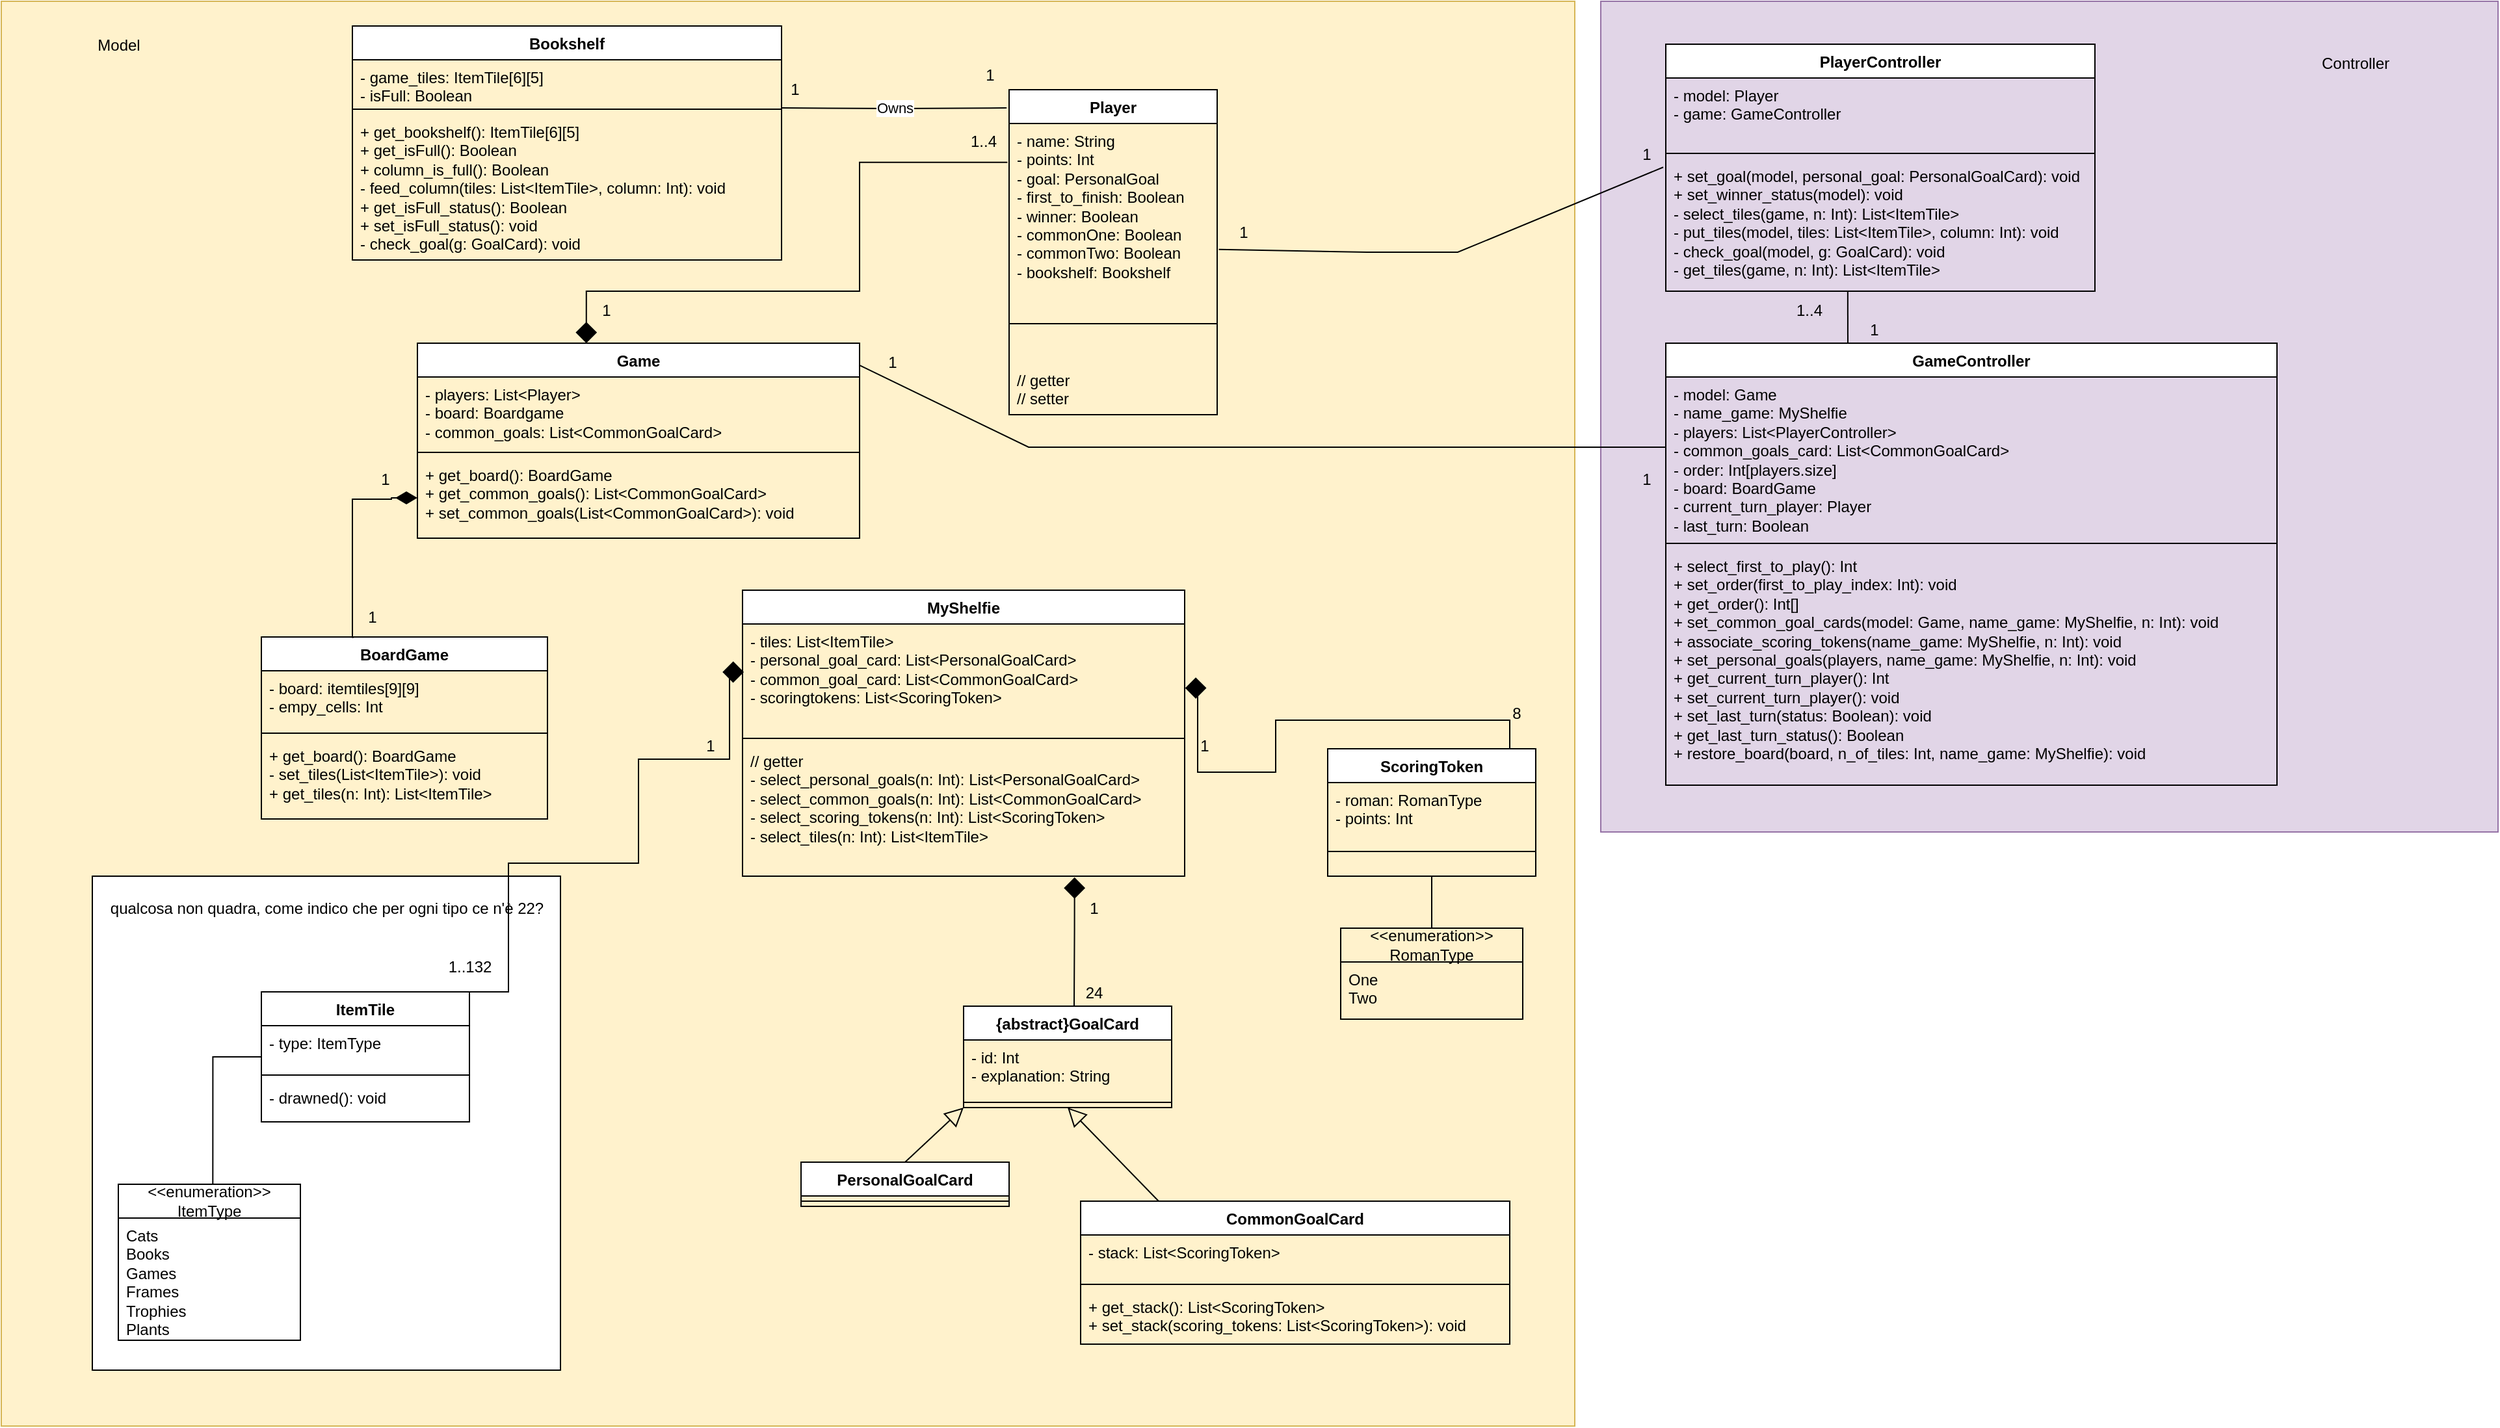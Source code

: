 <mxfile version="21.0.10" type="device"><diagram id="C5RBs43oDa-KdzZeNtuy" name="Page-1"><mxGraphModel dx="3752" dy="1371" grid="1" gridSize="10" guides="1" tooltips="1" connect="1" arrows="1" fold="1" page="1" pageScale="1" pageWidth="1200" pageHeight="1920" math="0" shadow="0"><root><mxCell id="WIyWlLk6GJQsqaUBKTNV-0"/><mxCell id="WIyWlLk6GJQsqaUBKTNV-1" parent="WIyWlLk6GJQsqaUBKTNV-0"/><mxCell id="LxCdEj3KhAn1owsQFWz7-55" value="" style="rounded=0;whiteSpace=wrap;html=1;fillColor=#e1d5e7;strokeColor=#9673a6;" vertex="1" parent="WIyWlLk6GJQsqaUBKTNV-1"><mxGeometry x="120" y="101" width="690" height="639" as="geometry"/></mxCell><mxCell id="LxCdEj3KhAn1owsQFWz7-54" value="" style="rounded=0;whiteSpace=wrap;html=1;fillColor=#fff2cc;strokeColor=#d6b656;" vertex="1" parent="WIyWlLk6GJQsqaUBKTNV-1"><mxGeometry x="-1110" y="101" width="1210" height="1096" as="geometry"/></mxCell><mxCell id="LxCdEj3KhAn1owsQFWz7-4" value="" style="rounded=0;whiteSpace=wrap;html=1;" vertex="1" parent="WIyWlLk6GJQsqaUBKTNV-1"><mxGeometry x="-1040" y="774" width="360" height="380" as="geometry"/></mxCell><mxCell id="F1TSZy9JPkjAj7uRSwjA-4" value="GameController" style="swimlane;fontStyle=1;align=center;verticalAlign=top;childLayout=stackLayout;horizontal=1;startSize=26;horizontalStack=0;resizeParent=1;resizeParentMax=0;resizeLast=0;collapsible=1;marginBottom=0;whiteSpace=wrap;html=1;" parent="WIyWlLk6GJQsqaUBKTNV-1" vertex="1"><mxGeometry x="170" y="364" width="470" height="340" as="geometry"/></mxCell><mxCell id="F1TSZy9JPkjAj7uRSwjA-5" value="- model: Game&lt;br&gt;-&amp;nbsp;name_game: MyShelfie&lt;br&gt;- players: List&amp;lt;PlayerController&amp;gt;&lt;br&gt;- common_goals_card: List&amp;lt;CommonGoalCard&amp;gt;&lt;br&gt;- order: Int[players.size]&lt;br&gt;- board: BoardGame&lt;br&gt;- current_turn_player: Player&lt;br&gt;- last_turn: Boolean" style="text;strokeColor=none;fillColor=none;align=left;verticalAlign=top;spacingLeft=4;spacingRight=4;overflow=hidden;rotatable=0;points=[[0,0.5],[1,0.5]];portConstraint=eastwest;whiteSpace=wrap;html=1;" parent="F1TSZy9JPkjAj7uRSwjA-4" vertex="1"><mxGeometry y="26" width="470" height="124" as="geometry"/></mxCell><mxCell id="F1TSZy9JPkjAj7uRSwjA-6" value="" style="line;strokeWidth=1;fillColor=none;align=left;verticalAlign=middle;spacingTop=-1;spacingLeft=3;spacingRight=3;rotatable=0;labelPosition=right;points=[];portConstraint=eastwest;strokeColor=inherit;" parent="F1TSZy9JPkjAj7uRSwjA-4" vertex="1"><mxGeometry y="150" width="470" height="8" as="geometry"/></mxCell><mxCell id="F1TSZy9JPkjAj7uRSwjA-7" value="+ select_first_to_play(): Int&lt;br&gt;+ set_order(first_to_play_index: Int): void&lt;br&gt;+ get_order(): Int[]&lt;br&gt;+ set_common_goal_cards(model: Game, name_game: MyShelfie, n: Int): void&lt;br&gt;+ associate_scoring_tokens(name_game: MyShelfie, n: Int): void&lt;br&gt;+ set_personal_goals(players, name_game: MyShelfie, n: Int): void&lt;br&gt;+ get_current_turn_player(): Int&lt;br&gt;+ set_current_turn_player(): void&lt;br&gt;+ set_last_turn(status: Boolean): void&lt;br&gt;+ get_last_turn_status(): Boolean&lt;br&gt;+ restore_board(board, n_of_tiles: Int, name_game: MyShelfie): void&lt;br&gt;" style="text;strokeColor=none;fillColor=none;align=left;verticalAlign=top;spacingLeft=4;spacingRight=4;overflow=hidden;rotatable=0;points=[[0,0.5],[1,0.5]];portConstraint=eastwest;whiteSpace=wrap;html=1;" parent="F1TSZy9JPkjAj7uRSwjA-4" vertex="1"><mxGeometry y="158" width="470" height="182" as="geometry"/></mxCell><mxCell id="F1TSZy9JPkjAj7uRSwjA-8" value="PlayerController" style="swimlane;fontStyle=1;align=center;verticalAlign=top;childLayout=stackLayout;horizontal=1;startSize=26;horizontalStack=0;resizeParent=1;resizeParentMax=0;resizeLast=0;collapsible=1;marginBottom=0;whiteSpace=wrap;html=1;" parent="WIyWlLk6GJQsqaUBKTNV-1" vertex="1"><mxGeometry x="170" y="134" width="330" height="190" as="geometry"/></mxCell><mxCell id="F1TSZy9JPkjAj7uRSwjA-9" value="- model: Player&lt;br&gt;- game: GameController" style="text;strokeColor=none;fillColor=none;align=left;verticalAlign=top;spacingLeft=4;spacingRight=4;overflow=hidden;rotatable=0;points=[[0,0.5],[1,0.5]];portConstraint=eastwest;whiteSpace=wrap;html=1;" parent="F1TSZy9JPkjAj7uRSwjA-8" vertex="1"><mxGeometry y="26" width="330" height="54" as="geometry"/></mxCell><mxCell id="F1TSZy9JPkjAj7uRSwjA-10" value="" style="line;strokeWidth=1;fillColor=none;align=left;verticalAlign=middle;spacingTop=-1;spacingLeft=3;spacingRight=3;rotatable=0;labelPosition=right;points=[];portConstraint=eastwest;strokeColor=inherit;" parent="F1TSZy9JPkjAj7uRSwjA-8" vertex="1"><mxGeometry y="80" width="330" height="8" as="geometry"/></mxCell><mxCell id="F1TSZy9JPkjAj7uRSwjA-11" value="+ set_goal(model, personal_goal: PersonalGoalCard): void&lt;br&gt;+ set_winner_status(model): void&lt;br&gt;- select_tiles(game, n: Int): List&amp;lt;ItemTile&amp;gt;&lt;br&gt;- put_tiles(model, tiles: List&amp;lt;ItemTile&amp;gt;, column: Int): void&lt;br&gt;- check_goal(model, g: GoalCard): void&lt;br&gt;- get_tiles(game, n: Int): List&amp;lt;ItemTile&amp;gt;" style="text;strokeColor=none;fillColor=none;align=left;verticalAlign=top;spacingLeft=4;spacingRight=4;overflow=hidden;rotatable=0;points=[[0,0.5],[1,0.5]];portConstraint=eastwest;whiteSpace=wrap;html=1;" parent="F1TSZy9JPkjAj7uRSwjA-8" vertex="1"><mxGeometry y="88" width="330" height="102" as="geometry"/></mxCell><mxCell id="F1TSZy9JPkjAj7uRSwjA-12" value="BoardGame" style="swimlane;fontStyle=1;align=center;verticalAlign=top;childLayout=stackLayout;horizontal=1;startSize=26;horizontalStack=0;resizeParent=1;resizeParentMax=0;resizeLast=0;collapsible=1;marginBottom=0;whiteSpace=wrap;html=1;" parent="WIyWlLk6GJQsqaUBKTNV-1" vertex="1"><mxGeometry x="-910" y="590" width="220" height="140" as="geometry"/></mxCell><mxCell id="F1TSZy9JPkjAj7uRSwjA-13" value="- board: itemtiles[9][9]&lt;br&gt;- empy_cells: Int" style="text;strokeColor=none;fillColor=none;align=left;verticalAlign=top;spacingLeft=4;spacingRight=4;overflow=hidden;rotatable=0;points=[[0,0.5],[1,0.5]];portConstraint=eastwest;whiteSpace=wrap;html=1;" parent="F1TSZy9JPkjAj7uRSwjA-12" vertex="1"><mxGeometry y="26" width="220" height="44" as="geometry"/></mxCell><mxCell id="F1TSZy9JPkjAj7uRSwjA-14" value="" style="line;strokeWidth=1;fillColor=none;align=left;verticalAlign=middle;spacingTop=-1;spacingLeft=3;spacingRight=3;rotatable=0;labelPosition=right;points=[];portConstraint=eastwest;strokeColor=inherit;" parent="F1TSZy9JPkjAj7uRSwjA-12" vertex="1"><mxGeometry y="70" width="220" height="8" as="geometry"/></mxCell><mxCell id="F1TSZy9JPkjAj7uRSwjA-15" value="+ get_board(): BoardGame&lt;br&gt;- set_tiles(List&amp;lt;ItemTile&amp;gt;): void&lt;br&gt;+ get_tiles(n: Int): List&amp;lt;ItemTile&amp;gt;" style="text;strokeColor=none;fillColor=none;align=left;verticalAlign=top;spacingLeft=4;spacingRight=4;overflow=hidden;rotatable=0;points=[[0,0.5],[1,0.5]];portConstraint=eastwest;whiteSpace=wrap;html=1;" parent="F1TSZy9JPkjAj7uRSwjA-12" vertex="1"><mxGeometry y="78" width="220" height="62" as="geometry"/></mxCell><mxCell id="F1TSZy9JPkjAj7uRSwjA-21" value="" style="endArrow=none;html=1;edgeStyle=orthogonalEdgeStyle;rounded=0;exitX=0.519;exitY=-0.004;exitDx=0;exitDy=0;exitPerimeter=0;entryX=0;entryY=0.5;entryDx=0;entryDy=0;" parent="WIyWlLk6GJQsqaUBKTNV-1" source="F1TSZy9JPkjAj7uRSwjA-24" target="5485dgcULY-4dK9w4wmy-19" edge="1"><mxGeometry relative="1" as="geometry"><mxPoint x="423" y="354" as="sourcePoint"/><mxPoint x="-700.64" y="718.936" as="targetPoint"/></mxGeometry></mxCell><mxCell id="F1TSZy9JPkjAj7uRSwjA-24" value="&amp;lt;&amp;lt;enumeration&amp;gt;&amp;gt;&lt;br&gt;ItemType" style="swimlane;fontStyle=0;childLayout=stackLayout;horizontal=1;startSize=26;fillColor=none;horizontalStack=0;resizeParent=1;resizeParentMax=0;resizeLast=0;collapsible=1;marginBottom=0;whiteSpace=wrap;html=1;" parent="WIyWlLk6GJQsqaUBKTNV-1" vertex="1"><mxGeometry x="-1020" y="1011" width="140" height="120" as="geometry"/></mxCell><mxCell id="F1TSZy9JPkjAj7uRSwjA-26" value="Cats&lt;br&gt;Books&lt;br&gt;Games&lt;br&gt;Frames&lt;br&gt;Trophies&lt;br&gt;Plants" style="text;strokeColor=none;fillColor=none;align=left;verticalAlign=top;spacingLeft=4;spacingRight=4;overflow=hidden;rotatable=0;points=[[0,0.5],[1,0.5]];portConstraint=eastwest;whiteSpace=wrap;html=1;" parent="F1TSZy9JPkjAj7uRSwjA-24" vertex="1"><mxGeometry y="26" width="140" height="94" as="geometry"/></mxCell><mxCell id="F1TSZy9JPkjAj7uRSwjA-32" value="{abstract}GoalCard" style="swimlane;fontStyle=1;align=center;verticalAlign=top;childLayout=stackLayout;horizontal=1;startSize=26;horizontalStack=0;resizeParent=1;resizeParentMax=0;resizeLast=0;collapsible=1;marginBottom=0;whiteSpace=wrap;html=1;" parent="WIyWlLk6GJQsqaUBKTNV-1" vertex="1"><mxGeometry x="-370" y="874" width="160" height="78" as="geometry"/></mxCell><mxCell id="F1TSZy9JPkjAj7uRSwjA-33" value="- id: Int&lt;br&gt;- explanation: String&lt;br&gt;" style="text;strokeColor=none;fillColor=none;align=left;verticalAlign=top;spacingLeft=4;spacingRight=4;overflow=hidden;rotatable=0;points=[[0,0.5],[1,0.5]];portConstraint=eastwest;whiteSpace=wrap;html=1;" parent="F1TSZy9JPkjAj7uRSwjA-32" vertex="1"><mxGeometry y="26" width="160" height="44" as="geometry"/></mxCell><mxCell id="F1TSZy9JPkjAj7uRSwjA-34" value="" style="line;strokeWidth=1;fillColor=none;align=left;verticalAlign=middle;spacingTop=-1;spacingLeft=3;spacingRight=3;rotatable=0;labelPosition=right;points=[];portConstraint=eastwest;strokeColor=inherit;" parent="F1TSZy9JPkjAj7uRSwjA-32" vertex="1"><mxGeometry y="70" width="160" height="8" as="geometry"/></mxCell><mxCell id="F1TSZy9JPkjAj7uRSwjA-36" value="PersonalGoalCard" style="swimlane;fontStyle=1;align=center;verticalAlign=top;childLayout=stackLayout;horizontal=1;startSize=26;horizontalStack=0;resizeParent=1;resizeParentMax=0;resizeLast=0;collapsible=1;marginBottom=0;whiteSpace=wrap;html=1;" parent="WIyWlLk6GJQsqaUBKTNV-1" vertex="1"><mxGeometry x="-495" y="994" width="160" height="34" as="geometry"><mxRectangle x="15" y="860" width="150" height="30" as="alternateBounds"/></mxGeometry></mxCell><mxCell id="F1TSZy9JPkjAj7uRSwjA-38" value="" style="line;strokeWidth=1;fillColor=none;align=left;verticalAlign=middle;spacingTop=-1;spacingLeft=3;spacingRight=3;rotatable=0;labelPosition=right;points=[];portConstraint=eastwest;strokeColor=inherit;" parent="F1TSZy9JPkjAj7uRSwjA-36" vertex="1"><mxGeometry y="26" width="160" height="8" as="geometry"/></mxCell><mxCell id="F1TSZy9JPkjAj7uRSwjA-44" value="" style="endArrow=block;endFill=0;endSize=12;html=1;rounded=0;exitX=0.5;exitY=0;exitDx=0;exitDy=0;entryX=0;entryY=1;entryDx=0;entryDy=0;" parent="WIyWlLk6GJQsqaUBKTNV-1" source="F1TSZy9JPkjAj7uRSwjA-36" target="F1TSZy9JPkjAj7uRSwjA-32" edge="1"><mxGeometry width="160" relative="1" as="geometry"><mxPoint x="-90" y="514" as="sourcePoint"/><mxPoint x="-50" y="464" as="targetPoint"/></mxGeometry></mxCell><mxCell id="F1TSZy9JPkjAj7uRSwjA-47" value="" style="endArrow=block;endFill=0;endSize=12;html=1;rounded=0;exitX=0.5;exitY=0;exitDx=0;exitDy=0;entryX=0.5;entryY=1;entryDx=0;entryDy=0;" parent="WIyWlLk6GJQsqaUBKTNV-1" target="F1TSZy9JPkjAj7uRSwjA-32" edge="1"><mxGeometry width="160" relative="1" as="geometry"><mxPoint x="-220" y="1024" as="sourcePoint"/><mxPoint x="-22.32" y="487.22" as="targetPoint"/></mxGeometry></mxCell><mxCell id="F1TSZy9JPkjAj7uRSwjA-48" value="ScoringToken" style="swimlane;fontStyle=1;align=center;verticalAlign=top;childLayout=stackLayout;horizontal=1;startSize=26;horizontalStack=0;resizeParent=1;resizeParentMax=0;resizeLast=0;collapsible=1;marginBottom=0;whiteSpace=wrap;html=1;" parent="WIyWlLk6GJQsqaUBKTNV-1" vertex="1"><mxGeometry x="-90" y="676" width="160" height="98" as="geometry"/></mxCell><mxCell id="F1TSZy9JPkjAj7uRSwjA-49" value="- roman: RomanType&lt;br&gt;- points: Int" style="text;strokeColor=none;fillColor=none;align=left;verticalAlign=top;spacingLeft=4;spacingRight=4;overflow=hidden;rotatable=0;points=[[0,0.5],[1,0.5]];portConstraint=eastwest;whiteSpace=wrap;html=1;" parent="F1TSZy9JPkjAj7uRSwjA-48" vertex="1"><mxGeometry y="26" width="160" height="34" as="geometry"/></mxCell><mxCell id="F1TSZy9JPkjAj7uRSwjA-50" value="" style="line;strokeWidth=1;fillColor=none;align=left;verticalAlign=middle;spacingTop=-1;spacingLeft=3;spacingRight=3;rotatable=0;labelPosition=right;points=[];portConstraint=eastwest;strokeColor=inherit;" parent="F1TSZy9JPkjAj7uRSwjA-48" vertex="1"><mxGeometry y="60" width="160" height="38" as="geometry"/></mxCell><mxCell id="WYaVGc8kRW6vMjfflRtV-0" value="MyShelfie" style="swimlane;fontStyle=1;align=center;verticalAlign=top;childLayout=stackLayout;horizontal=1;startSize=26;horizontalStack=0;resizeParent=1;resizeParentMax=0;resizeLast=0;collapsible=1;marginBottom=0;whiteSpace=wrap;html=1;" parent="WIyWlLk6GJQsqaUBKTNV-1" vertex="1"><mxGeometry x="-540" y="554" width="340" height="220" as="geometry"/></mxCell><mxCell id="WYaVGc8kRW6vMjfflRtV-1" value="- tiles: List&amp;lt;ItemTile&amp;gt;&lt;br&gt;- personal_goal_card: List&amp;lt;PersonalGoalCard&amp;gt;&lt;br&gt;- common_goal_card: List&amp;lt;CommonGoalCard&amp;gt;&lt;br&gt;- scoringtokens: List&amp;lt;ScoringToken&amp;gt;" style="text;strokeColor=none;fillColor=none;align=left;verticalAlign=top;spacingLeft=4;spacingRight=4;overflow=hidden;rotatable=0;points=[[0,0.5],[1,0.5]];portConstraint=eastwest;whiteSpace=wrap;html=1;" parent="WYaVGc8kRW6vMjfflRtV-0" vertex="1"><mxGeometry y="26" width="340" height="84" as="geometry"/></mxCell><mxCell id="WYaVGc8kRW6vMjfflRtV-2" value="" style="line;strokeWidth=1;fillColor=none;align=left;verticalAlign=middle;spacingTop=-1;spacingLeft=3;spacingRight=3;rotatable=0;labelPosition=right;points=[];portConstraint=eastwest;strokeColor=inherit;" parent="WYaVGc8kRW6vMjfflRtV-0" vertex="1"><mxGeometry y="110" width="340" height="8" as="geometry"/></mxCell><mxCell id="WYaVGc8kRW6vMjfflRtV-3" value="// getter&lt;br&gt;- select_personal_goals(n: Int): List&amp;lt;PersonalGoalCard&amp;gt;&lt;br&gt;- select_common_goals(n: Int): List&amp;lt;CommonGoalCard&amp;gt;&lt;br&gt;- select_scoring_tokens(n: Int): List&amp;lt;ScoringToken&amp;gt;&lt;br&gt;- select_tiles(n: Int): List&amp;lt;ItemTile&amp;gt;" style="text;strokeColor=none;fillColor=none;align=left;verticalAlign=top;spacingLeft=4;spacingRight=4;overflow=hidden;rotatable=0;points=[[0,0.5],[1,0.5]];portConstraint=eastwest;whiteSpace=wrap;html=1;" parent="WYaVGc8kRW6vMjfflRtV-0" vertex="1"><mxGeometry y="118" width="340" height="102" as="geometry"/></mxCell><mxCell id="WYaVGc8kRW6vMjfflRtV-4" value="&amp;lt;&amp;lt;enumeration&amp;gt;&amp;gt;&lt;br&gt;RomanType" style="swimlane;fontStyle=0;childLayout=stackLayout;horizontal=1;startSize=26;fillColor=none;horizontalStack=0;resizeParent=1;resizeParentMax=0;resizeLast=0;collapsible=1;marginBottom=0;whiteSpace=wrap;html=1;" parent="WIyWlLk6GJQsqaUBKTNV-1" vertex="1"><mxGeometry x="-80" y="814" width="140" height="70" as="geometry"/></mxCell><mxCell id="WYaVGc8kRW6vMjfflRtV-5" value="One&lt;br&gt;Two" style="text;strokeColor=none;fillColor=none;align=left;verticalAlign=top;spacingLeft=4;spacingRight=4;overflow=hidden;rotatable=0;points=[[0,0.5],[1,0.5]];portConstraint=eastwest;whiteSpace=wrap;html=1;" parent="WYaVGc8kRW6vMjfflRtV-4" vertex="1"><mxGeometry y="26" width="140" height="44" as="geometry"/></mxCell><mxCell id="WYaVGc8kRW6vMjfflRtV-53" value="" style="endArrow=none;html=1;edgeStyle=orthogonalEdgeStyle;rounded=0;exitX=0.5;exitY=0;exitDx=0;exitDy=0;entryX=0.5;entryY=1;entryDx=0;entryDy=0;" parent="WIyWlLk6GJQsqaUBKTNV-1" source="WYaVGc8kRW6vMjfflRtV-4" target="F1TSZy9JPkjAj7uRSwjA-48" edge="1"><mxGeometry relative="1" as="geometry"><mxPoint x="200" y="554.0" as="sourcePoint"/><mxPoint x="86" y="555" as="targetPoint"/></mxGeometry></mxCell><mxCell id="5485dgcULY-4dK9w4wmy-4" value="" style="endArrow=none;html=1;endSize=12;startArrow=diamond;startSize=14;startFill=1;edgeStyle=orthogonalEdgeStyle;align=left;verticalAlign=bottom;rounded=0;endFill=0;exitX=0.382;exitY=0;exitDx=0;exitDy=0;exitPerimeter=0;entryX=-0.008;entryY=0.241;entryDx=0;entryDy=0;entryPerimeter=0;" parent="WIyWlLk6GJQsqaUBKTNV-1" target="LUPm3Ng8WnMKW6dec9mH-8" edge="1" source="LUPm3Ng8WnMKW6dec9mH-1"><mxGeometry x="-0.91" y="-35" relative="1" as="geometry"><mxPoint x="-670" y="304" as="sourcePoint"/><mxPoint x="-390" y="254" as="targetPoint"/><mxPoint as="offset"/><Array as="points"><mxPoint x="-660" y="324"/><mxPoint x="-450" y="324"/><mxPoint x="-450" y="225"/></Array></mxGeometry></mxCell><mxCell id="5485dgcULY-4dK9w4wmy-5" value="1..4" style="text;html=1;align=center;verticalAlign=middle;resizable=0;points=[];autosize=1;strokeColor=none;fillColor=none;" parent="WIyWlLk6GJQsqaUBKTNV-1" vertex="1"><mxGeometry x="-375" y="194" width="40" height="30" as="geometry"/></mxCell><mxCell id="5485dgcULY-4dK9w4wmy-6" value="1" style="text;html=1;align=center;verticalAlign=middle;resizable=0;points=[];autosize=1;strokeColor=none;fillColor=none;" parent="WIyWlLk6GJQsqaUBKTNV-1" vertex="1"><mxGeometry x="-660" y="324" width="30" height="30" as="geometry"/></mxCell><mxCell id="5485dgcULY-4dK9w4wmy-12" value="Owns" style="endArrow=none;html=1;endSize=12;startArrow=none;startSize=14;startFill=0;edgeStyle=orthogonalEdgeStyle;rounded=0;endFill=0;entryX=-0.012;entryY=0.056;entryDx=0;entryDy=0;entryPerimeter=0;" parent="WIyWlLk6GJQsqaUBKTNV-1" target="LUPm3Ng8WnMKW6dec9mH-7" edge="1"><mxGeometry relative="1" as="geometry"><mxPoint x="-510" y="183" as="sourcePoint"/><mxPoint x="-390" y="174" as="targetPoint"/></mxGeometry></mxCell><mxCell id="5485dgcULY-4dK9w4wmy-16" value="1" style="text;html=1;align=center;verticalAlign=middle;resizable=0;points=[];autosize=1;strokeColor=none;fillColor=none;" parent="WIyWlLk6GJQsqaUBKTNV-1" vertex="1"><mxGeometry x="-515" y="154" width="30" height="30" as="geometry"/></mxCell><mxCell id="5485dgcULY-4dK9w4wmy-17" value="1" style="text;html=1;align=center;verticalAlign=middle;resizable=0;points=[];autosize=1;strokeColor=none;fillColor=none;" parent="WIyWlLk6GJQsqaUBKTNV-1" vertex="1"><mxGeometry x="-365" y="143" width="30" height="30" as="geometry"/></mxCell><mxCell id="5485dgcULY-4dK9w4wmy-19" value="ItemTile" style="swimlane;fontStyle=1;align=center;verticalAlign=top;childLayout=stackLayout;horizontal=1;startSize=26;horizontalStack=0;resizeParent=1;resizeParentMax=0;resizeLast=0;collapsible=1;marginBottom=0;whiteSpace=wrap;html=1;" parent="WIyWlLk6GJQsqaUBKTNV-1" vertex="1"><mxGeometry x="-910" y="863" width="160" height="100" as="geometry"/></mxCell><mxCell id="5485dgcULY-4dK9w4wmy-20" value="- type: ItemType" style="text;strokeColor=none;fillColor=none;align=left;verticalAlign=top;spacingLeft=4;spacingRight=4;overflow=hidden;rotatable=0;points=[[0,0.5],[1,0.5]];portConstraint=eastwest;whiteSpace=wrap;html=1;" parent="5485dgcULY-4dK9w4wmy-19" vertex="1"><mxGeometry y="26" width="160" height="34" as="geometry"/></mxCell><mxCell id="5485dgcULY-4dK9w4wmy-21" value="" style="line;strokeWidth=1;fillColor=none;align=left;verticalAlign=middle;spacingTop=-1;spacingLeft=3;spacingRight=3;rotatable=0;labelPosition=right;points=[];portConstraint=eastwest;strokeColor=inherit;" parent="5485dgcULY-4dK9w4wmy-19" vertex="1"><mxGeometry y="60" width="160" height="8" as="geometry"/></mxCell><mxCell id="5485dgcULY-4dK9w4wmy-22" value="- drawned(): void&lt;br&gt;" style="text;strokeColor=none;fillColor=none;align=left;verticalAlign=top;spacingLeft=4;spacingRight=4;overflow=hidden;rotatable=0;points=[[0,0.5],[1,0.5]];portConstraint=eastwest;whiteSpace=wrap;html=1;" parent="5485dgcULY-4dK9w4wmy-19" vertex="1"><mxGeometry y="68" width="160" height="32" as="geometry"/></mxCell><mxCell id="5485dgcULY-4dK9w4wmy-23" value="" style="endArrow=none;html=1;endSize=12;startArrow=diamond;startSize=14;startFill=1;edgeStyle=orthogonalEdgeStyle;align=left;verticalAlign=bottom;rounded=0;exitX=0.003;exitY=0.441;exitDx=0;exitDy=0;endFill=0;exitPerimeter=0;entryX=0.5;entryY=0;entryDx=0;entryDy=0;" parent="WIyWlLk6GJQsqaUBKTNV-1" source="WYaVGc8kRW6vMjfflRtV-1" target="5485dgcULY-4dK9w4wmy-19" edge="1"><mxGeometry x="-0.91" y="-35" relative="1" as="geometry"><mxPoint x="-510" y="809" as="sourcePoint"/><mxPoint x="-610" y="764" as="targetPoint"/><mxPoint as="offset"/><Array as="points"><mxPoint x="-550" y="617"/><mxPoint x="-550" y="684"/><mxPoint x="-620" y="684"/><mxPoint x="-620" y="764"/><mxPoint x="-720" y="764"/><mxPoint x="-720" y="863"/></Array></mxGeometry></mxCell><mxCell id="5485dgcULY-4dK9w4wmy-26" value="1" style="text;html=1;align=center;verticalAlign=middle;resizable=0;points=[];autosize=1;strokeColor=none;fillColor=none;" parent="WIyWlLk6GJQsqaUBKTNV-1" vertex="1"><mxGeometry x="-580" y="659" width="30" height="30" as="geometry"/></mxCell><mxCell id="5485dgcULY-4dK9w4wmy-28" value="1..132" style="text;html=1;align=center;verticalAlign=middle;resizable=0;points=[];autosize=1;strokeColor=none;fillColor=none;" parent="WIyWlLk6GJQsqaUBKTNV-1" vertex="1"><mxGeometry x="-780" y="829" width="60" height="30" as="geometry"/></mxCell><mxCell id="5485dgcULY-4dK9w4wmy-31" value="" style="endArrow=none;html=1;endSize=12;startArrow=diamond;startSize=14;startFill=1;edgeStyle=orthogonalEdgeStyle;align=left;verticalAlign=bottom;rounded=0;exitX=0.751;exitY=1.009;exitDx=0;exitDy=0;endFill=0;exitPerimeter=0;" parent="WIyWlLk6GJQsqaUBKTNV-1" source="WYaVGc8kRW6vMjfflRtV-3" edge="1"><mxGeometry x="-0.91" y="-35" relative="1" as="geometry"><mxPoint x="-340" y="824" as="sourcePoint"/><mxPoint x="-283" y="874" as="targetPoint"/><mxPoint as="offset"/><Array as="points"><mxPoint x="-285" y="814"/><mxPoint x="-285" y="874"/></Array></mxGeometry></mxCell><mxCell id="5485dgcULY-4dK9w4wmy-32" value="24" style="text;html=1;align=center;verticalAlign=middle;resizable=0;points=[];autosize=1;strokeColor=none;fillColor=none;" parent="WIyWlLk6GJQsqaUBKTNV-1" vertex="1"><mxGeometry x="-290" y="849" width="40" height="30" as="geometry"/></mxCell><mxCell id="5485dgcULY-4dK9w4wmy-33" value="1" style="text;html=1;align=center;verticalAlign=middle;resizable=0;points=[];autosize=1;strokeColor=none;fillColor=none;" parent="WIyWlLk6GJQsqaUBKTNV-1" vertex="1"><mxGeometry x="-285" y="784" width="30" height="30" as="geometry"/></mxCell><mxCell id="5485dgcULY-4dK9w4wmy-34" value="" style="endArrow=none;html=1;endSize=12;startArrow=diamond;startSize=14;startFill=1;edgeStyle=orthogonalEdgeStyle;align=left;verticalAlign=bottom;rounded=0;endFill=0;entryX=0.313;entryY=0;entryDx=0;entryDy=0;entryPerimeter=0;exitX=1.001;exitY=0.587;exitDx=0;exitDy=0;exitPerimeter=0;" parent="WIyWlLk6GJQsqaUBKTNV-1" source="WYaVGc8kRW6vMjfflRtV-1" target="F1TSZy9JPkjAj7uRSwjA-48" edge="1"><mxGeometry x="-0.91" y="-35" relative="1" as="geometry"><mxPoint x="-70" y="704" as="sourcePoint"/><mxPoint x="-40" y="1018" as="targetPoint"/><mxPoint as="offset"/><Array as="points"><mxPoint x="-190" y="629"/><mxPoint x="-190" y="694"/><mxPoint x="-130" y="694"/><mxPoint x="-130" y="654"/><mxPoint x="50" y="654"/><mxPoint x="50" y="676"/></Array></mxGeometry></mxCell><mxCell id="5485dgcULY-4dK9w4wmy-35" value="8" style="text;html=1;align=center;verticalAlign=middle;resizable=0;points=[];autosize=1;strokeColor=none;fillColor=none;" parent="WIyWlLk6GJQsqaUBKTNV-1" vertex="1"><mxGeometry x="40" y="634" width="30" height="30" as="geometry"/></mxCell><mxCell id="5485dgcULY-4dK9w4wmy-36" value="1" style="text;html=1;align=center;verticalAlign=middle;resizable=0;points=[];autosize=1;strokeColor=none;fillColor=none;" parent="WIyWlLk6GJQsqaUBKTNV-1" vertex="1"><mxGeometry x="-200" y="659" width="30" height="30" as="geometry"/></mxCell><mxCell id="5485dgcULY-4dK9w4wmy-37" value="CommonGoalCard" style="swimlane;fontStyle=1;align=center;verticalAlign=top;childLayout=stackLayout;horizontal=1;startSize=26;horizontalStack=0;resizeParent=1;resizeParentMax=0;resizeLast=0;collapsible=1;marginBottom=0;whiteSpace=wrap;html=1;" parent="WIyWlLk6GJQsqaUBKTNV-1" vertex="1"><mxGeometry x="-280" y="1024" width="330" height="110" as="geometry"/></mxCell><mxCell id="5485dgcULY-4dK9w4wmy-38" value="- stack: List&amp;lt;ScoringToken&amp;gt;&lt;br&gt;" style="text;strokeColor=none;fillColor=none;align=left;verticalAlign=top;spacingLeft=4;spacingRight=4;overflow=hidden;rotatable=0;points=[[0,0.5],[1,0.5]];portConstraint=eastwest;whiteSpace=wrap;html=1;" parent="5485dgcULY-4dK9w4wmy-37" vertex="1"><mxGeometry y="26" width="330" height="34" as="geometry"/></mxCell><mxCell id="5485dgcULY-4dK9w4wmy-39" value="" style="line;strokeWidth=1;fillColor=none;align=left;verticalAlign=middle;spacingTop=-1;spacingLeft=3;spacingRight=3;rotatable=0;labelPosition=right;points=[];portConstraint=eastwest;strokeColor=inherit;" parent="5485dgcULY-4dK9w4wmy-37" vertex="1"><mxGeometry y="60" width="330" height="8" as="geometry"/></mxCell><mxCell id="5485dgcULY-4dK9w4wmy-40" value="+ get_stack(): List&amp;lt;ScoringToken&amp;gt;&lt;br&gt;+ set_stack(scoring_tokens: List&amp;lt;ScoringToken&amp;gt;): void" style="text;strokeColor=none;fillColor=none;align=left;verticalAlign=top;spacingLeft=4;spacingRight=4;overflow=hidden;rotatable=0;points=[[0,0.5],[1,0.5]];portConstraint=eastwest;whiteSpace=wrap;html=1;" parent="5485dgcULY-4dK9w4wmy-37" vertex="1"><mxGeometry y="68" width="330" height="42" as="geometry"/></mxCell><mxCell id="5485dgcULY-4dK9w4wmy-42" value="1" style="text;html=1;align=center;verticalAlign=middle;resizable=0;points=[];autosize=1;strokeColor=none;fillColor=none;" parent="WIyWlLk6GJQsqaUBKTNV-1" vertex="1"><mxGeometry x="-840" y="560" width="30" height="30" as="geometry"/></mxCell><mxCell id="LUPm3Ng8WnMKW6dec9mH-1" value="Game" style="swimlane;fontStyle=1;align=center;verticalAlign=top;childLayout=stackLayout;horizontal=1;startSize=26;horizontalStack=0;resizeParent=1;resizeParentMax=0;resizeLast=0;collapsible=1;marginBottom=0;whiteSpace=wrap;html=1;" parent="WIyWlLk6GJQsqaUBKTNV-1" vertex="1"><mxGeometry x="-790" y="364" width="340" height="150" as="geometry"/></mxCell><mxCell id="LUPm3Ng8WnMKW6dec9mH-2" value="- players: List&amp;lt;Player&amp;gt;&lt;br&gt;- board: Boardgame&lt;br&gt;- common_goals: List&amp;lt;CommonGoalCard&amp;gt;&lt;br&gt;" style="text;strokeColor=none;fillColor=none;align=left;verticalAlign=top;spacingLeft=4;spacingRight=4;overflow=hidden;rotatable=0;points=[[0,0.5],[1,0.5]];portConstraint=eastwest;whiteSpace=wrap;html=1;" parent="LUPm3Ng8WnMKW6dec9mH-1" vertex="1"><mxGeometry y="26" width="340" height="54" as="geometry"/></mxCell><mxCell id="LUPm3Ng8WnMKW6dec9mH-3" value="" style="line;strokeWidth=1;fillColor=none;align=left;verticalAlign=middle;spacingTop=-1;spacingLeft=3;spacingRight=3;rotatable=0;labelPosition=right;points=[];portConstraint=eastwest;strokeColor=inherit;" parent="LUPm3Ng8WnMKW6dec9mH-1" vertex="1"><mxGeometry y="80" width="340" height="8" as="geometry"/></mxCell><mxCell id="LUPm3Ng8WnMKW6dec9mH-4" value="+ get_board(): BoardGame&lt;br&gt;+ get_common_goals(): List&amp;lt;CommonGoalCard&amp;gt;&lt;br&gt;+ set_common_goals(List&amp;lt;CommonGoalCard&amp;gt;): void" style="text;strokeColor=none;fillColor=none;align=left;verticalAlign=top;spacingLeft=4;spacingRight=4;overflow=hidden;rotatable=0;points=[[0,0.5],[1,0.5]];portConstraint=eastwest;whiteSpace=wrap;html=1;" parent="LUPm3Ng8WnMKW6dec9mH-1" vertex="1"><mxGeometry y="88" width="340" height="62" as="geometry"/></mxCell><mxCell id="LUPm3Ng8WnMKW6dec9mH-7" value="Player" style="swimlane;fontStyle=1;align=center;verticalAlign=top;childLayout=stackLayout;horizontal=1;startSize=26;horizontalStack=0;resizeParent=1;resizeParentMax=0;resizeLast=0;collapsible=1;marginBottom=0;whiteSpace=wrap;html=1;" parent="WIyWlLk6GJQsqaUBKTNV-1" vertex="1"><mxGeometry x="-335" y="169" width="160" height="250" as="geometry"/></mxCell><mxCell id="LUPm3Ng8WnMKW6dec9mH-8" value="- name: String&lt;br&gt;- points: Int&lt;br&gt;- goal: PersonalGoal&lt;br&gt;- first_to_finish: Boolean&lt;br&gt;- winner: Boolean&lt;br&gt;- commonOne: Boolean&lt;br&gt;- commonTwo: Boolean&lt;br&gt;- bookshelf: Bookshelf" style="text;strokeColor=none;fillColor=none;align=left;verticalAlign=top;spacingLeft=4;spacingRight=4;overflow=hidden;rotatable=0;points=[[0,0.5],[1,0.5]];portConstraint=eastwest;whiteSpace=wrap;html=1;" parent="LUPm3Ng8WnMKW6dec9mH-7" vertex="1"><mxGeometry y="26" width="160" height="124" as="geometry"/></mxCell><mxCell id="LUPm3Ng8WnMKW6dec9mH-9" value="" style="line;strokeWidth=1;fillColor=none;align=left;verticalAlign=middle;spacingTop=-1;spacingLeft=3;spacingRight=3;rotatable=0;labelPosition=right;points=[];portConstraint=eastwest;strokeColor=inherit;" parent="LUPm3Ng8WnMKW6dec9mH-7" vertex="1"><mxGeometry y="150" width="160" height="60" as="geometry"/></mxCell><mxCell id="LUPm3Ng8WnMKW6dec9mH-10" value="// getter&lt;br&gt;// setter" style="text;strokeColor=none;fillColor=none;align=left;verticalAlign=top;spacingLeft=4;spacingRight=4;overflow=hidden;rotatable=0;points=[[0,0.5],[1,0.5]];portConstraint=eastwest;whiteSpace=wrap;html=1;" parent="LUPm3Ng8WnMKW6dec9mH-7" vertex="1"><mxGeometry y="210" width="160" height="40" as="geometry"/></mxCell><mxCell id="LxCdEj3KhAn1owsQFWz7-5" value="qualcosa non quadra, come indico che per ogni tipo ce n'è 22?" style="text;html=1;align=center;verticalAlign=middle;resizable=0;points=[];autosize=1;strokeColor=none;fillColor=none;" vertex="1" parent="WIyWlLk6GJQsqaUBKTNV-1"><mxGeometry x="-1040" y="784" width="360" height="30" as="geometry"/></mxCell><mxCell id="LxCdEj3KhAn1owsQFWz7-6" value="Bookshelf" style="swimlane;fontStyle=1;align=center;verticalAlign=top;childLayout=stackLayout;horizontal=1;startSize=26;horizontalStack=0;resizeParent=1;resizeParentMax=0;resizeLast=0;collapsible=1;marginBottom=0;whiteSpace=wrap;html=1;" vertex="1" parent="WIyWlLk6GJQsqaUBKTNV-1"><mxGeometry x="-840" y="120" width="330" height="180" as="geometry"/></mxCell><mxCell id="LxCdEj3KhAn1owsQFWz7-7" value="- game_tiles: ItemTile[6][5]&lt;br style=&quot;border-color: var(--border-color);&quot;&gt;- isFull: Boolean" style="text;strokeColor=none;fillColor=none;align=left;verticalAlign=top;spacingLeft=4;spacingRight=4;overflow=hidden;rotatable=0;points=[[0,0.5],[1,0.5]];portConstraint=eastwest;whiteSpace=wrap;html=1;" vertex="1" parent="LxCdEj3KhAn1owsQFWz7-6"><mxGeometry y="26" width="330" height="34" as="geometry"/></mxCell><mxCell id="LxCdEj3KhAn1owsQFWz7-8" value="" style="line;strokeWidth=1;fillColor=none;align=left;verticalAlign=middle;spacingTop=-1;spacingLeft=3;spacingRight=3;rotatable=0;labelPosition=right;points=[];portConstraint=eastwest;strokeColor=inherit;" vertex="1" parent="LxCdEj3KhAn1owsQFWz7-6"><mxGeometry y="60" width="330" height="8" as="geometry"/></mxCell><mxCell id="LxCdEj3KhAn1owsQFWz7-9" value="+ get_bookshelf(): ItemTile[6][5]&lt;br&gt;+ get_isFull(): Boolean&lt;br&gt;+ column_is_full(): Boolean&lt;br&gt;- feed_column(tiles: List&amp;lt;ItemTile&amp;gt;, column: Int): void&lt;br&gt;+ get_isFull_status(): Boolean&lt;br style=&quot;border-color: var(--border-color);&quot;&gt;+ set_isFull_status(): void&lt;br&gt;- check_goal(g: GoalCard): void" style="text;strokeColor=none;fillColor=none;align=left;verticalAlign=top;spacingLeft=4;spacingRight=4;overflow=hidden;rotatable=0;points=[[0,0.5],[1,0.5]];portConstraint=eastwest;whiteSpace=wrap;html=1;" vertex="1" parent="LxCdEj3KhAn1owsQFWz7-6"><mxGeometry y="68" width="330" height="112" as="geometry"/></mxCell><mxCell id="LxCdEj3KhAn1owsQFWz7-24" value="" style="endArrow=none;html=1;endSize=12;startArrow=diamondThin;startSize=14;startFill=1;edgeStyle=orthogonalEdgeStyle;align=left;verticalAlign=bottom;rounded=0;endFill=0;entryX=0.323;entryY=0.002;entryDx=0;entryDy=0;entryPerimeter=0;exitX=0;exitY=0.5;exitDx=0;exitDy=0;" edge="1" parent="WIyWlLk6GJQsqaUBKTNV-1" source="LUPm3Ng8WnMKW6dec9mH-4" target="F1TSZy9JPkjAj7uRSwjA-12"><mxGeometry x="-0.713" y="-20" relative="1" as="geometry"><mxPoint x="-700" y="504" as="sourcePoint"/><mxPoint x="-520" y="524" as="targetPoint"/><Array as="points"><mxPoint x="-810" y="483"/><mxPoint x="-840" y="484"/><mxPoint x="-840" y="590"/></Array><mxPoint as="offset"/></mxGeometry></mxCell><mxCell id="LxCdEj3KhAn1owsQFWz7-32" value="" style="endArrow=none;html=1;rounded=0;entryX=0;entryY=0.435;entryDx=0;entryDy=0;entryPerimeter=0;exitX=0.999;exitY=0.112;exitDx=0;exitDy=0;exitPerimeter=0;" edge="1" parent="WIyWlLk6GJQsqaUBKTNV-1" source="LUPm3Ng8WnMKW6dec9mH-1" target="F1TSZy9JPkjAj7uRSwjA-5"><mxGeometry width="50" height="50" relative="1" as="geometry"><mxPoint x="40" y="464" as="sourcePoint"/><mxPoint x="90" y="414" as="targetPoint"/><Array as="points"><mxPoint x="-320" y="444"/><mxPoint x="-80" y="444"/><mxPoint x="-70" y="444"/></Array></mxGeometry></mxCell><mxCell id="LxCdEj3KhAn1owsQFWz7-34" value="" style="endArrow=none;html=1;rounded=0;entryX=-0.006;entryY=0.065;entryDx=0;entryDy=0;exitX=1.008;exitY=0.781;exitDx=0;exitDy=0;exitPerimeter=0;entryPerimeter=0;" edge="1" parent="WIyWlLk6GJQsqaUBKTNV-1" source="LUPm3Ng8WnMKW6dec9mH-8" target="F1TSZy9JPkjAj7uRSwjA-11"><mxGeometry width="50" height="50" relative="1" as="geometry"><mxPoint x="200" y="724" as="sourcePoint"/><mxPoint x="870" y="577" as="targetPoint"/><Array as="points"><mxPoint x="-60" y="294"/><mxPoint x="-10" y="294"/><mxPoint x="10" y="294"/></Array></mxGeometry></mxCell><mxCell id="LxCdEj3KhAn1owsQFWz7-35" value="1" style="text;html=1;align=center;verticalAlign=middle;resizable=0;points=[];autosize=1;strokeColor=none;fillColor=none;" vertex="1" parent="WIyWlLk6GJQsqaUBKTNV-1"><mxGeometry x="-440" y="364" width="30" height="30" as="geometry"/></mxCell><mxCell id="LxCdEj3KhAn1owsQFWz7-36" value="1" style="text;html=1;align=center;verticalAlign=middle;resizable=0;points=[];autosize=1;strokeColor=none;fillColor=none;" vertex="1" parent="WIyWlLk6GJQsqaUBKTNV-1"><mxGeometry x="140" y="204" width="30" height="30" as="geometry"/></mxCell><mxCell id="LxCdEj3KhAn1owsQFWz7-37" value="1" style="text;html=1;align=center;verticalAlign=middle;resizable=0;points=[];autosize=1;strokeColor=none;fillColor=none;" vertex="1" parent="WIyWlLk6GJQsqaUBKTNV-1"><mxGeometry x="-170" y="264" width="30" height="30" as="geometry"/></mxCell><mxCell id="LxCdEj3KhAn1owsQFWz7-38" value="1" style="text;html=1;align=center;verticalAlign=middle;resizable=0;points=[];autosize=1;strokeColor=none;fillColor=none;" vertex="1" parent="WIyWlLk6GJQsqaUBKTNV-1"><mxGeometry x="140" y="454" width="30" height="30" as="geometry"/></mxCell><mxCell id="LxCdEj3KhAn1owsQFWz7-45" value="Model" style="text;html=1;align=center;verticalAlign=middle;resizable=0;points=[];autosize=1;strokeColor=none;fillColor=none;" vertex="1" parent="WIyWlLk6GJQsqaUBKTNV-1"><mxGeometry x="-1050" y="120" width="60" height="30" as="geometry"/></mxCell><mxCell id="LxCdEj3KhAn1owsQFWz7-47" value="Controller" style="text;html=1;align=center;verticalAlign=middle;resizable=0;points=[];autosize=1;strokeColor=none;fillColor=none;" vertex="1" parent="WIyWlLk6GJQsqaUBKTNV-1"><mxGeometry x="660" y="134" width="80" height="30" as="geometry"/></mxCell><mxCell id="LxCdEj3KhAn1owsQFWz7-48" value="1" style="text;html=1;align=center;verticalAlign=middle;resizable=0;points=[];autosize=1;strokeColor=none;fillColor=none;" vertex="1" parent="WIyWlLk6GJQsqaUBKTNV-1"><mxGeometry x="-830" y="454" width="30" height="30" as="geometry"/></mxCell><mxCell id="LxCdEj3KhAn1owsQFWz7-50" value="" style="endArrow=none;html=1;rounded=0;entryX=0.424;entryY=1;entryDx=0;entryDy=0;entryPerimeter=0;" edge="1" parent="WIyWlLk6GJQsqaUBKTNV-1" target="F1TSZy9JPkjAj7uRSwjA-11"><mxGeometry width="50" height="50" relative="1" as="geometry"><mxPoint x="310" y="364" as="sourcePoint"/><mxPoint x="290" y="404" as="targetPoint"/></mxGeometry></mxCell><mxCell id="LxCdEj3KhAn1owsQFWz7-51" value="1..4" style="text;html=1;align=center;verticalAlign=middle;resizable=0;points=[];autosize=1;strokeColor=none;fillColor=none;" vertex="1" parent="WIyWlLk6GJQsqaUBKTNV-1"><mxGeometry x="260" y="324" width="40" height="30" as="geometry"/></mxCell><mxCell id="LxCdEj3KhAn1owsQFWz7-52" value="1" style="text;html=1;align=center;verticalAlign=middle;resizable=0;points=[];autosize=1;strokeColor=none;fillColor=none;" vertex="1" parent="WIyWlLk6GJQsqaUBKTNV-1"><mxGeometry x="315" y="339" width="30" height="30" as="geometry"/></mxCell></root></mxGraphModel></diagram></mxfile>